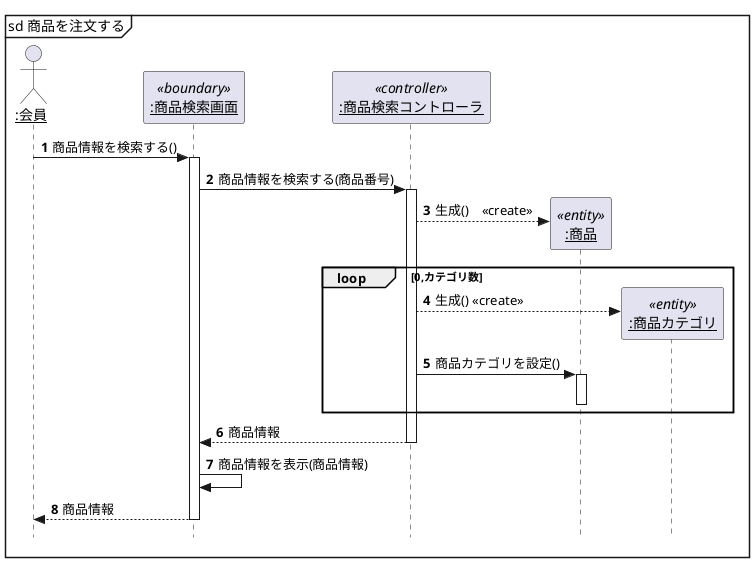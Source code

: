 @startuml 商品を注文する
hide footbox
'メッセージに自動で番号を降る
autonumber
' 厳密なUMLに準拠する
skinparam style strictuml

Actor "<u>:会員</u>" as member
participant "<u>:商品検索画面</u>" as boundary <<boundary>>
participant "<u>:商品検索コントローラ</u>" as controller <<controller>>


mainframe sd 商品を注文する 

member -> boundary : 商品情報を検索する()
    activate  boundary
    boundary -> controller : 商品情報を検索する(商品番号)
        activate controller
            create  "<u>:商品</u>" as goods <<entity>>
            controller --> goods : 生成()　<<create>>
            loop 0,カテゴリ数
                create  "<u>:商品カテゴリ</u>" as cate <<entity>>
                controller --> cate : 生成() <<create>>
                    controller -> goods : 商品カテゴリを設定()
                    activate goods
                    deactivate goods
            end loop
            boundary <-- controller : 商品情報
        deactivate controller
    boundary -> boundary : 商品情報を表示(商品情報)    
    member <-- boundary : 商品情報
deactivate boundary

@enduml